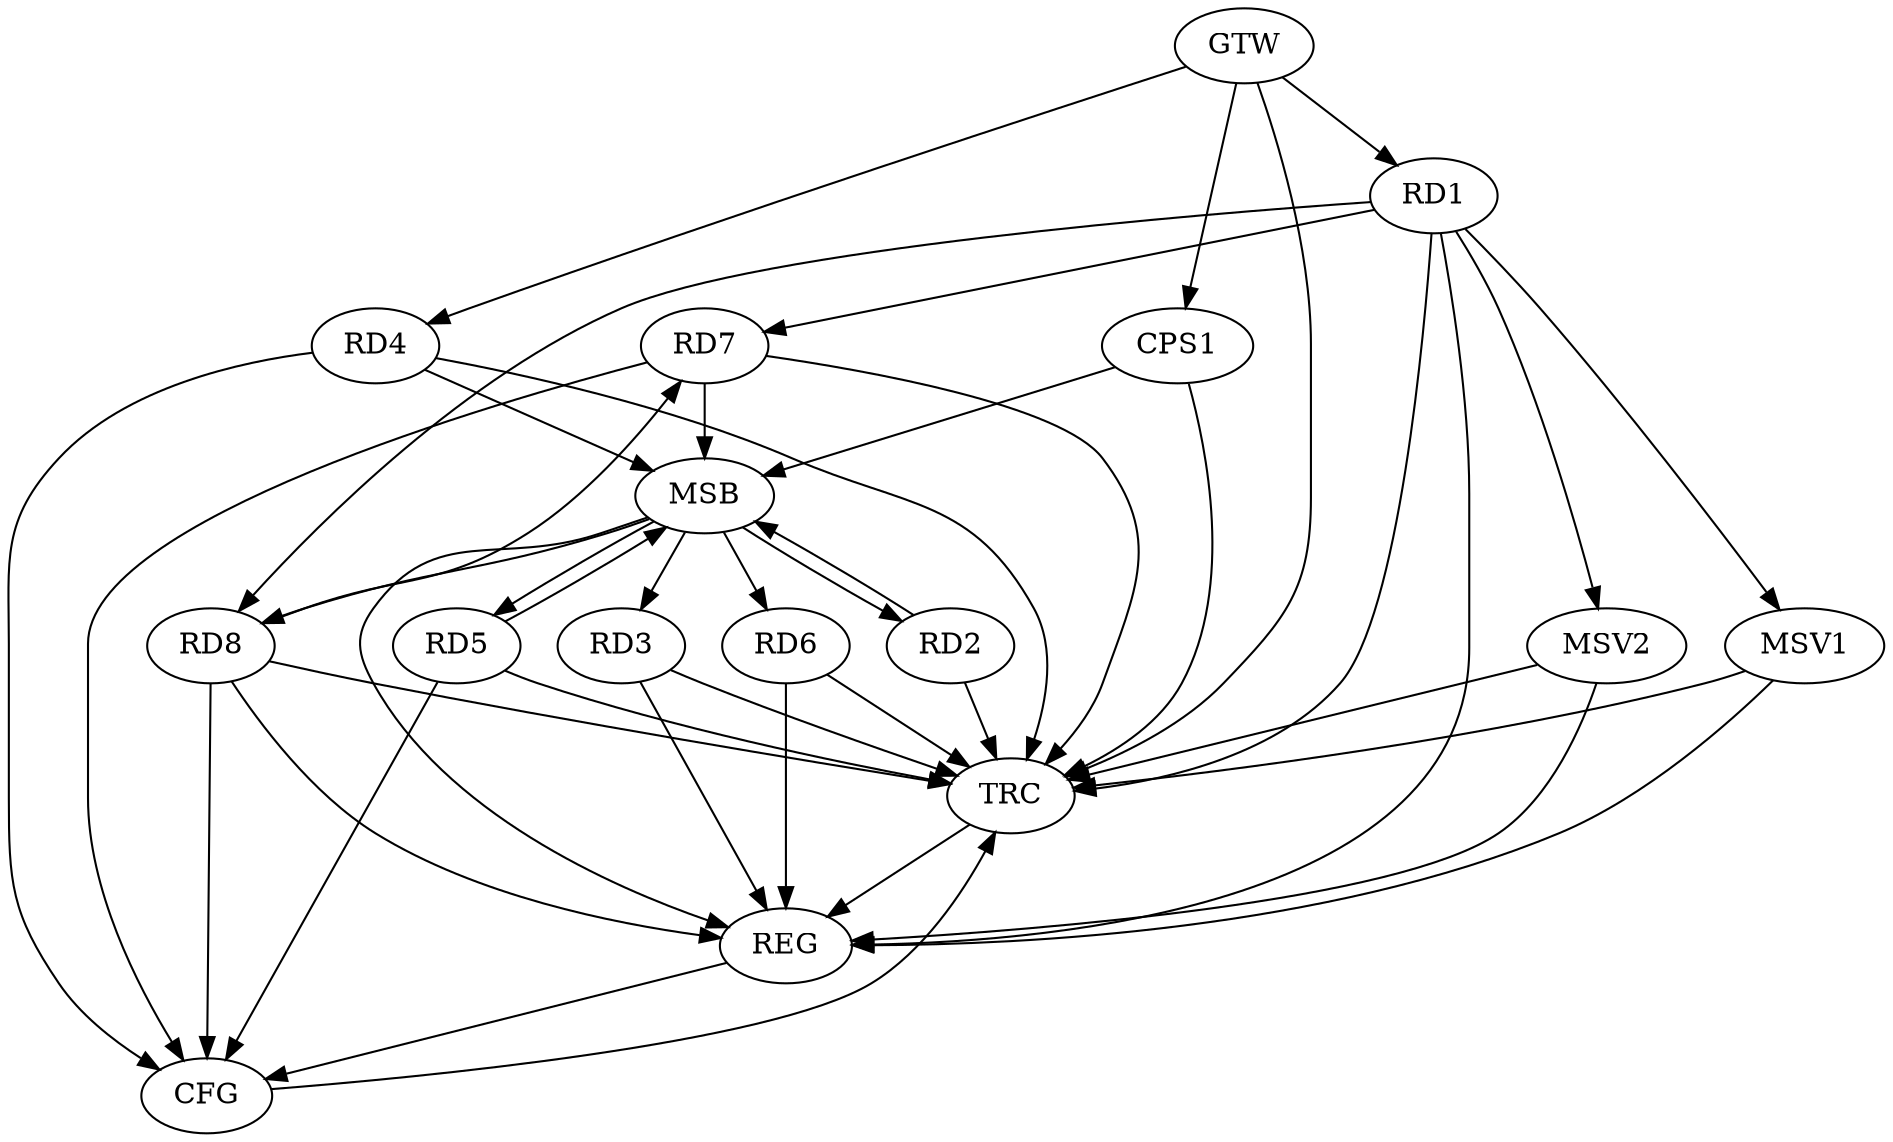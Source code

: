 strict digraph G {
  RD1 [ label="RD1" ];
  RD2 [ label="RD2" ];
  RD3 [ label="RD3" ];
  RD4 [ label="RD4" ];
  RD5 [ label="RD5" ];
  RD6 [ label="RD6" ];
  RD7 [ label="RD7" ];
  RD8 [ label="RD8" ];
  CPS1 [ label="CPS1" ];
  GTW [ label="GTW" ];
  REG [ label="REG" ];
  MSB [ label="MSB" ];
  CFG [ label="CFG" ];
  TRC [ label="TRC" ];
  MSV1 [ label="MSV1" ];
  MSV2 [ label="MSV2" ];
  RD1 -> RD7;
  RD1 -> RD8;
  RD8 -> RD7;
  GTW -> RD1;
  GTW -> RD4;
  GTW -> CPS1;
  RD1 -> REG;
  RD3 -> REG;
  RD6 -> REG;
  RD8 -> REG;
  RD2 -> MSB;
  MSB -> REG;
  RD4 -> MSB;
  MSB -> RD2;
  RD5 -> MSB;
  MSB -> RD8;
  RD7 -> MSB;
  MSB -> RD5;
  CPS1 -> MSB;
  MSB -> RD3;
  MSB -> RD6;
  RD8 -> CFG;
  RD5 -> CFG;
  RD4 -> CFG;
  RD7 -> CFG;
  REG -> CFG;
  RD1 -> TRC;
  RD2 -> TRC;
  RD3 -> TRC;
  RD4 -> TRC;
  RD5 -> TRC;
  RD6 -> TRC;
  RD7 -> TRC;
  RD8 -> TRC;
  CPS1 -> TRC;
  GTW -> TRC;
  CFG -> TRC;
  TRC -> REG;
  RD1 -> MSV1;
  MSV1 -> REG;
  MSV1 -> TRC;
  RD1 -> MSV2;
  MSV2 -> REG;
  MSV2 -> TRC;
}
